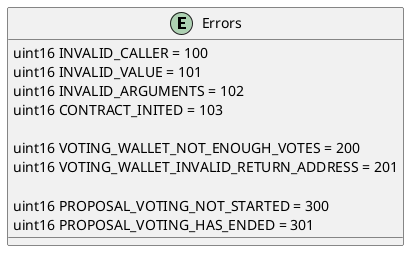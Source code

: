 @startuml
skinparam WrapWidth 600
skinparam classAttributeIconSize 0
' hide circle
skinparam linetype ortho
skinparam linetype polyline
top to bottom direction
left to right direction
skinparam componentStyle uml2

  entity Errors {
    uint16 INVALID_CALLER = 100
    uint16 INVALID_VALUE = 101
    uint16 INVALID_ARGUMENTS = 102
    uint16 CONTRACT_INITED = 103

    uint16 VOTING_WALLET_NOT_ENOUGH_VOTES = 200
    uint16 VOTING_WALLET_INVALID_RETURN_ADDRESS = 201

    uint16 PROPOSAL_VOTING_NOT_STARTED = 300
    uint16 PROPOSAL_VOTING_HAS_ENDED = 301
  }

@enduml
